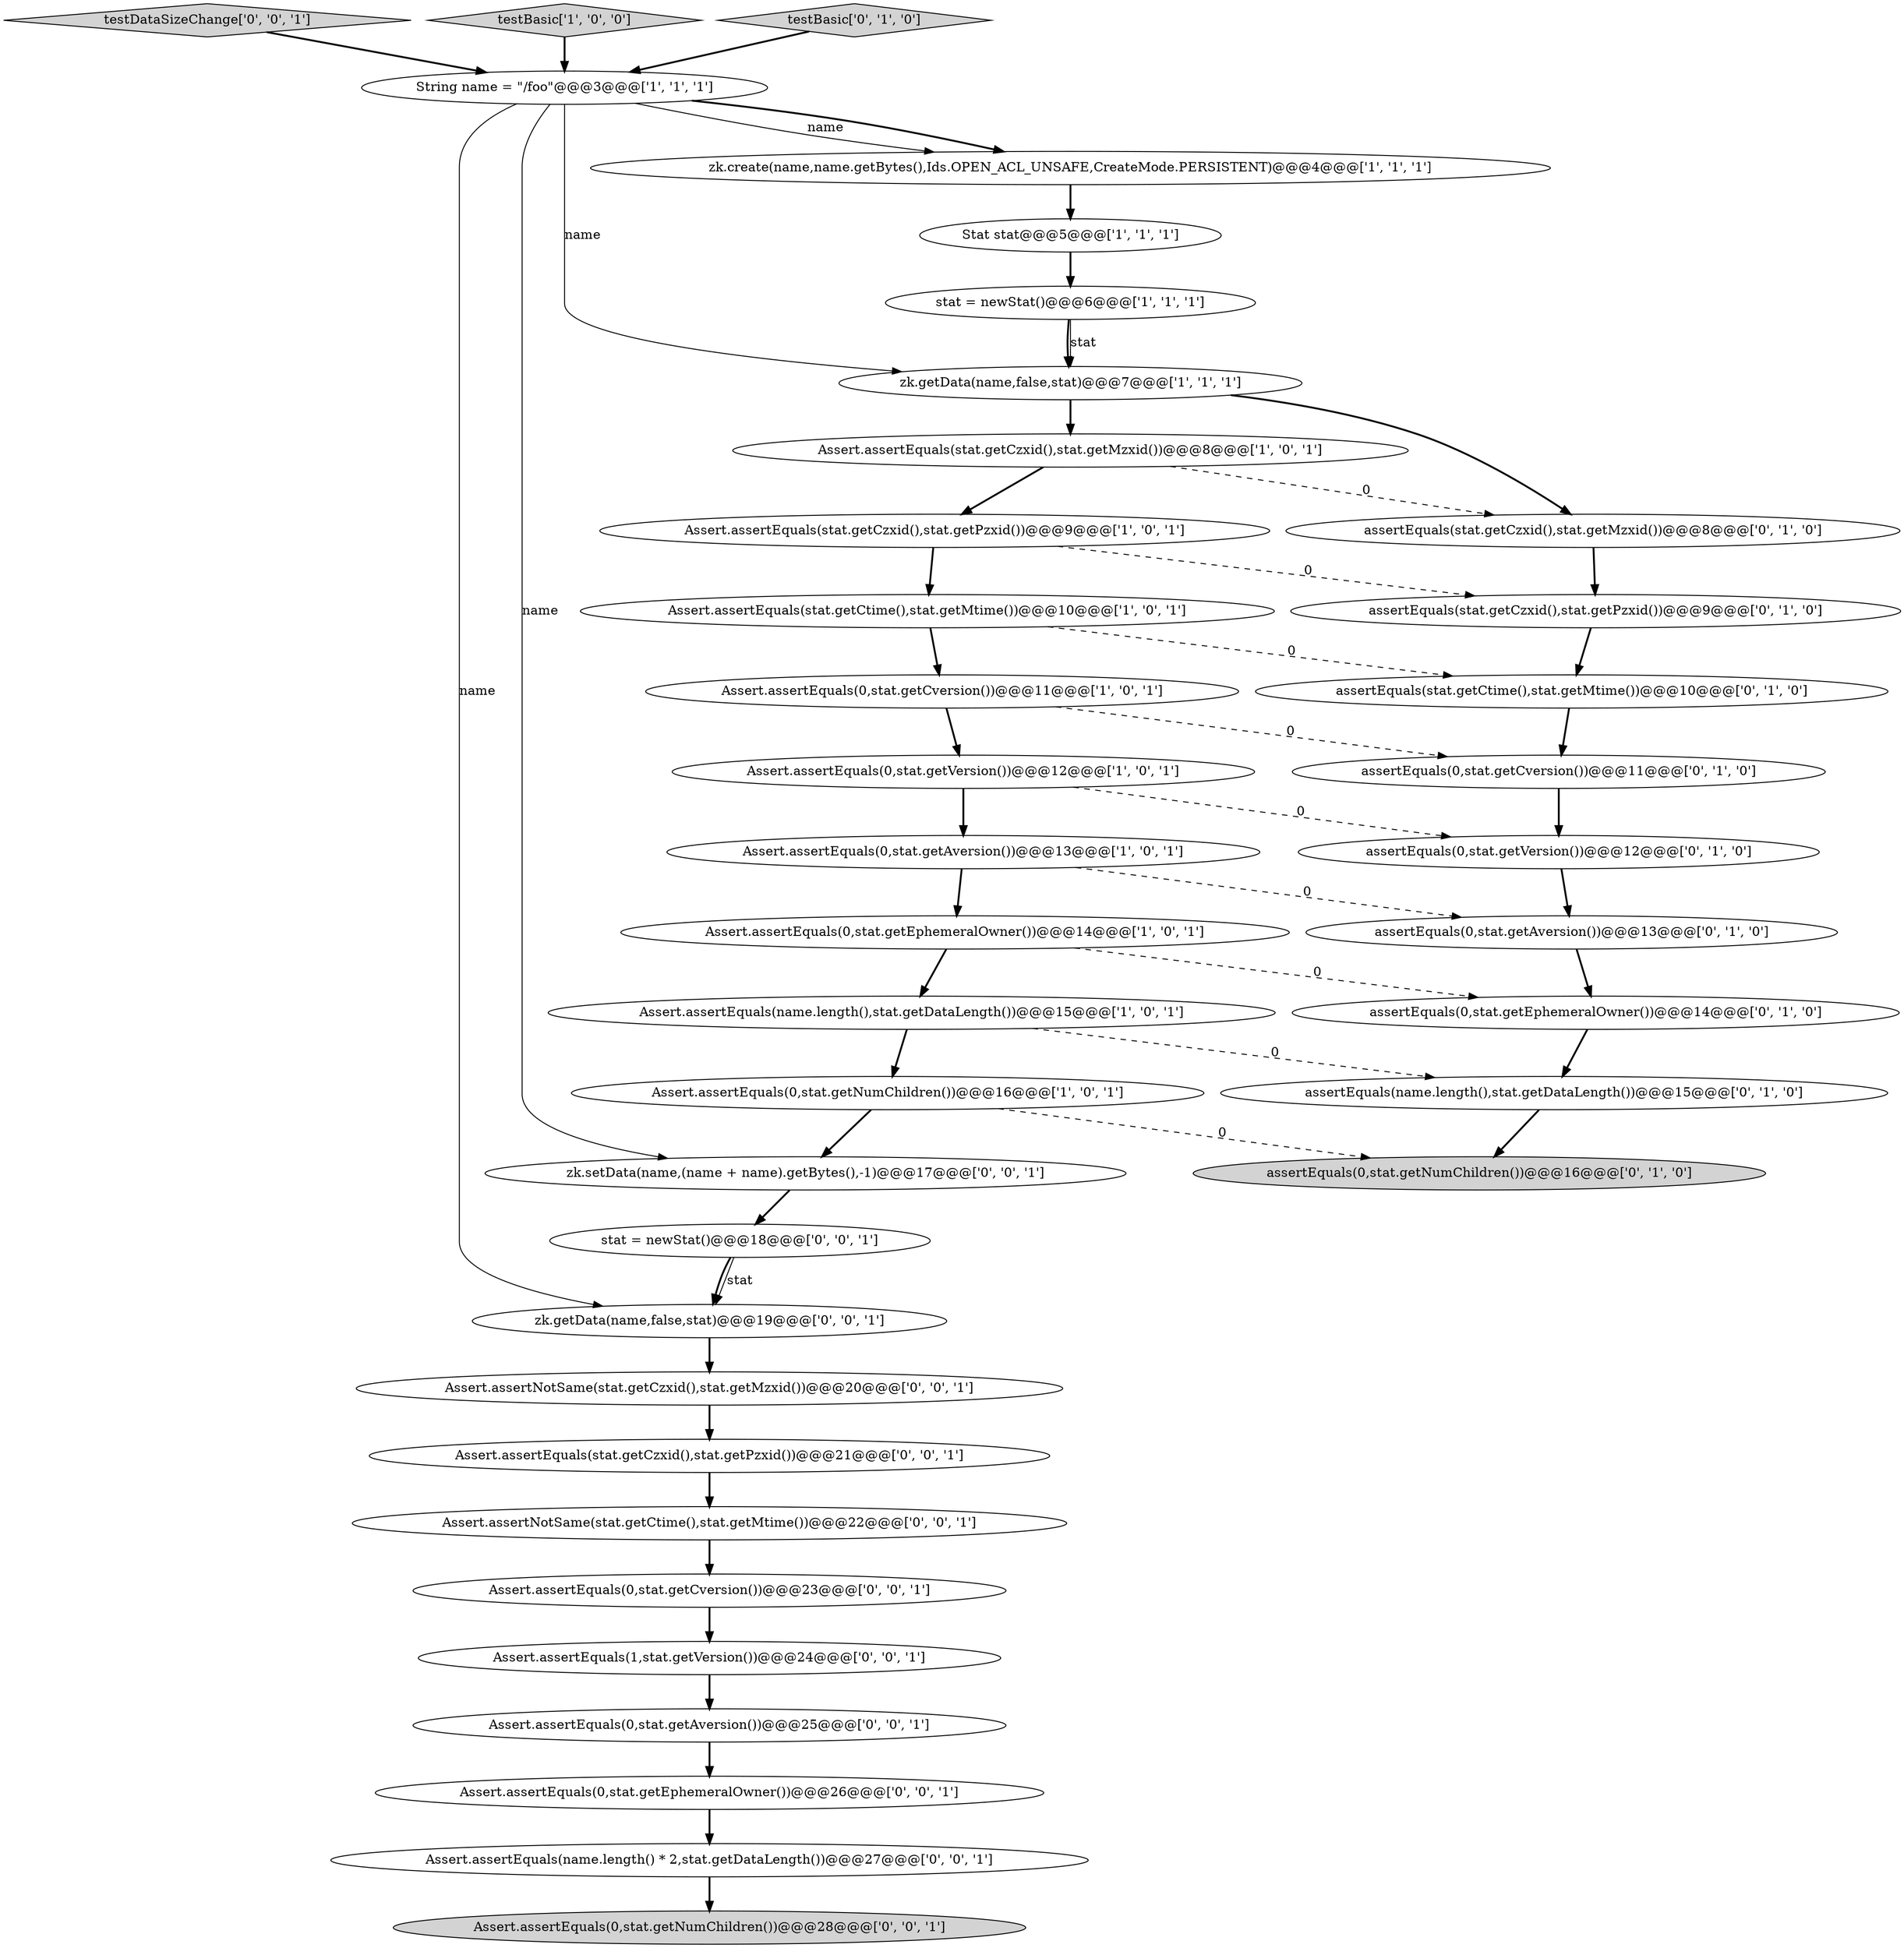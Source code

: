 digraph {
12 [style = filled, label = "Assert.assertEquals(0,stat.getEphemeralOwner())@@@14@@@['1', '0', '1']", fillcolor = white, shape = ellipse image = "AAA0AAABBB1BBB"];
30 [style = filled, label = "testDataSizeChange['0', '0', '1']", fillcolor = lightgray, shape = diamond image = "AAA0AAABBB3BBB"];
18 [style = filled, label = "assertEquals(name.length(),stat.getDataLength())@@@15@@@['0', '1', '0']", fillcolor = white, shape = ellipse image = "AAA1AAABBB2BBB"];
14 [style = filled, label = "Assert.assertEquals(name.length(),stat.getDataLength())@@@15@@@['1', '0', '1']", fillcolor = white, shape = ellipse image = "AAA0AAABBB1BBB"];
19 [style = filled, label = "assertEquals(0,stat.getCversion())@@@11@@@['0', '1', '0']", fillcolor = white, shape = ellipse image = "AAA1AAABBB2BBB"];
28 [style = filled, label = "Assert.assertEquals(0,stat.getEphemeralOwner())@@@26@@@['0', '0', '1']", fillcolor = white, shape = ellipse image = "AAA0AAABBB3BBB"];
35 [style = filled, label = "Assert.assertEquals(0,stat.getCversion())@@@23@@@['0', '0', '1']", fillcolor = white, shape = ellipse image = "AAA0AAABBB3BBB"];
34 [style = filled, label = "zk.setData(name,(name + name).getBytes(),-1)@@@17@@@['0', '0', '1']", fillcolor = white, shape = ellipse image = "AAA0AAABBB3BBB"];
11 [style = filled, label = "Stat stat@@@5@@@['1', '1', '1']", fillcolor = white, shape = ellipse image = "AAA0AAABBB1BBB"];
21 [style = filled, label = "assertEquals(stat.getCzxid(),stat.getPzxid())@@@9@@@['0', '1', '0']", fillcolor = white, shape = ellipse image = "AAA1AAABBB2BBB"];
23 [style = filled, label = "assertEquals(0,stat.getAversion())@@@13@@@['0', '1', '0']", fillcolor = white, shape = ellipse image = "AAA1AAABBB2BBB"];
32 [style = filled, label = "Assert.assertEquals(1,stat.getVersion())@@@24@@@['0', '0', '1']", fillcolor = white, shape = ellipse image = "AAA0AAABBB3BBB"];
26 [style = filled, label = "zk.getData(name,false,stat)@@@19@@@['0', '0', '1']", fillcolor = white, shape = ellipse image = "AAA0AAABBB3BBB"];
9 [style = filled, label = "Assert.assertEquals(0,stat.getVersion())@@@12@@@['1', '0', '1']", fillcolor = white, shape = ellipse image = "AAA0AAABBB1BBB"];
37 [style = filled, label = "Assert.assertEquals(name.length() * 2,stat.getDataLength())@@@27@@@['0', '0', '1']", fillcolor = white, shape = ellipse image = "AAA0AAABBB3BBB"];
31 [style = filled, label = "Assert.assertNotSame(stat.getCzxid(),stat.getMzxid())@@@20@@@['0', '0', '1']", fillcolor = white, shape = ellipse image = "AAA0AAABBB3BBB"];
3 [style = filled, label = "Assert.assertEquals(0,stat.getNumChildren())@@@16@@@['1', '0', '1']", fillcolor = white, shape = ellipse image = "AAA0AAABBB1BBB"];
2 [style = filled, label = "stat = newStat()@@@6@@@['1', '1', '1']", fillcolor = white, shape = ellipse image = "AAA0AAABBB1BBB"];
33 [style = filled, label = "Assert.assertEquals(0,stat.getAversion())@@@25@@@['0', '0', '1']", fillcolor = white, shape = ellipse image = "AAA0AAABBB3BBB"];
10 [style = filled, label = "Assert.assertEquals(0,stat.getCversion())@@@11@@@['1', '0', '1']", fillcolor = white, shape = ellipse image = "AAA0AAABBB1BBB"];
36 [style = filled, label = "stat = newStat()@@@18@@@['0', '0', '1']", fillcolor = white, shape = ellipse image = "AAA0AAABBB3BBB"];
17 [style = filled, label = "assertEquals(stat.getCtime(),stat.getMtime())@@@10@@@['0', '1', '0']", fillcolor = white, shape = ellipse image = "AAA1AAABBB2BBB"];
5 [style = filled, label = "String name = \"/foo\"@@@3@@@['1', '1', '1']", fillcolor = white, shape = ellipse image = "AAA0AAABBB1BBB"];
25 [style = filled, label = "Assert.assertEquals(0,stat.getNumChildren())@@@28@@@['0', '0', '1']", fillcolor = lightgray, shape = ellipse image = "AAA0AAABBB3BBB"];
27 [style = filled, label = "Assert.assertEquals(stat.getCzxid(),stat.getPzxid())@@@21@@@['0', '0', '1']", fillcolor = white, shape = ellipse image = "AAA0AAABBB3BBB"];
8 [style = filled, label = "Assert.assertEquals(stat.getCzxid(),stat.getMzxid())@@@8@@@['1', '0', '1']", fillcolor = white, shape = ellipse image = "AAA0AAABBB1BBB"];
13 [style = filled, label = "testBasic['1', '0', '0']", fillcolor = lightgray, shape = diamond image = "AAA0AAABBB1BBB"];
6 [style = filled, label = "Assert.assertEquals(stat.getCtime(),stat.getMtime())@@@10@@@['1', '0', '1']", fillcolor = white, shape = ellipse image = "AAA0AAABBB1BBB"];
4 [style = filled, label = "Assert.assertEquals(stat.getCzxid(),stat.getPzxid())@@@9@@@['1', '0', '1']", fillcolor = white, shape = ellipse image = "AAA0AAABBB1BBB"];
24 [style = filled, label = "testBasic['0', '1', '0']", fillcolor = lightgray, shape = diamond image = "AAA0AAABBB2BBB"];
20 [style = filled, label = "assertEquals(0,stat.getNumChildren())@@@16@@@['0', '1', '0']", fillcolor = lightgray, shape = ellipse image = "AAA1AAABBB2BBB"];
16 [style = filled, label = "assertEquals(0,stat.getEphemeralOwner())@@@14@@@['0', '1', '0']", fillcolor = white, shape = ellipse image = "AAA1AAABBB2BBB"];
7 [style = filled, label = "zk.create(name,name.getBytes(),Ids.OPEN_ACL_UNSAFE,CreateMode.PERSISTENT)@@@4@@@['1', '1', '1']", fillcolor = white, shape = ellipse image = "AAA0AAABBB1BBB"];
1 [style = filled, label = "Assert.assertEquals(0,stat.getAversion())@@@13@@@['1', '0', '1']", fillcolor = white, shape = ellipse image = "AAA0AAABBB1BBB"];
22 [style = filled, label = "assertEquals(0,stat.getVersion())@@@12@@@['0', '1', '0']", fillcolor = white, shape = ellipse image = "AAA1AAABBB2BBB"];
29 [style = filled, label = "Assert.assertNotSame(stat.getCtime(),stat.getMtime())@@@22@@@['0', '0', '1']", fillcolor = white, shape = ellipse image = "AAA0AAABBB3BBB"];
0 [style = filled, label = "zk.getData(name,false,stat)@@@7@@@['1', '1', '1']", fillcolor = white, shape = ellipse image = "AAA0AAABBB1BBB"];
15 [style = filled, label = "assertEquals(stat.getCzxid(),stat.getMzxid())@@@8@@@['0', '1', '0']", fillcolor = white, shape = ellipse image = "AAA1AAABBB2BBB"];
9->22 [style = dashed, label="0"];
1->23 [style = dashed, label="0"];
12->16 [style = dashed, label="0"];
4->6 [style = bold, label=""];
3->20 [style = dashed, label="0"];
5->7 [style = bold, label=""];
18->20 [style = bold, label=""];
14->3 [style = bold, label=""];
8->4 [style = bold, label=""];
4->21 [style = dashed, label="0"];
5->34 [style = solid, label="name"];
12->14 [style = bold, label=""];
10->9 [style = bold, label=""];
1->12 [style = bold, label=""];
36->26 [style = solid, label="stat"];
17->19 [style = bold, label=""];
16->18 [style = bold, label=""];
26->31 [style = bold, label=""];
21->17 [style = bold, label=""];
29->35 [style = bold, label=""];
23->16 [style = bold, label=""];
34->36 [style = bold, label=""];
19->22 [style = bold, label=""];
15->21 [style = bold, label=""];
6->17 [style = dashed, label="0"];
0->8 [style = bold, label=""];
7->11 [style = bold, label=""];
33->28 [style = bold, label=""];
11->2 [style = bold, label=""];
5->26 [style = solid, label="name"];
35->32 [style = bold, label=""];
6->10 [style = bold, label=""];
27->29 [style = bold, label=""];
2->0 [style = solid, label="stat"];
0->15 [style = bold, label=""];
28->37 [style = bold, label=""];
8->15 [style = dashed, label="0"];
30->5 [style = bold, label=""];
36->26 [style = bold, label=""];
10->19 [style = dashed, label="0"];
2->0 [style = bold, label=""];
22->23 [style = bold, label=""];
32->33 [style = bold, label=""];
14->18 [style = dashed, label="0"];
24->5 [style = bold, label=""];
5->7 [style = solid, label="name"];
9->1 [style = bold, label=""];
37->25 [style = bold, label=""];
31->27 [style = bold, label=""];
13->5 [style = bold, label=""];
3->34 [style = bold, label=""];
5->0 [style = solid, label="name"];
}
